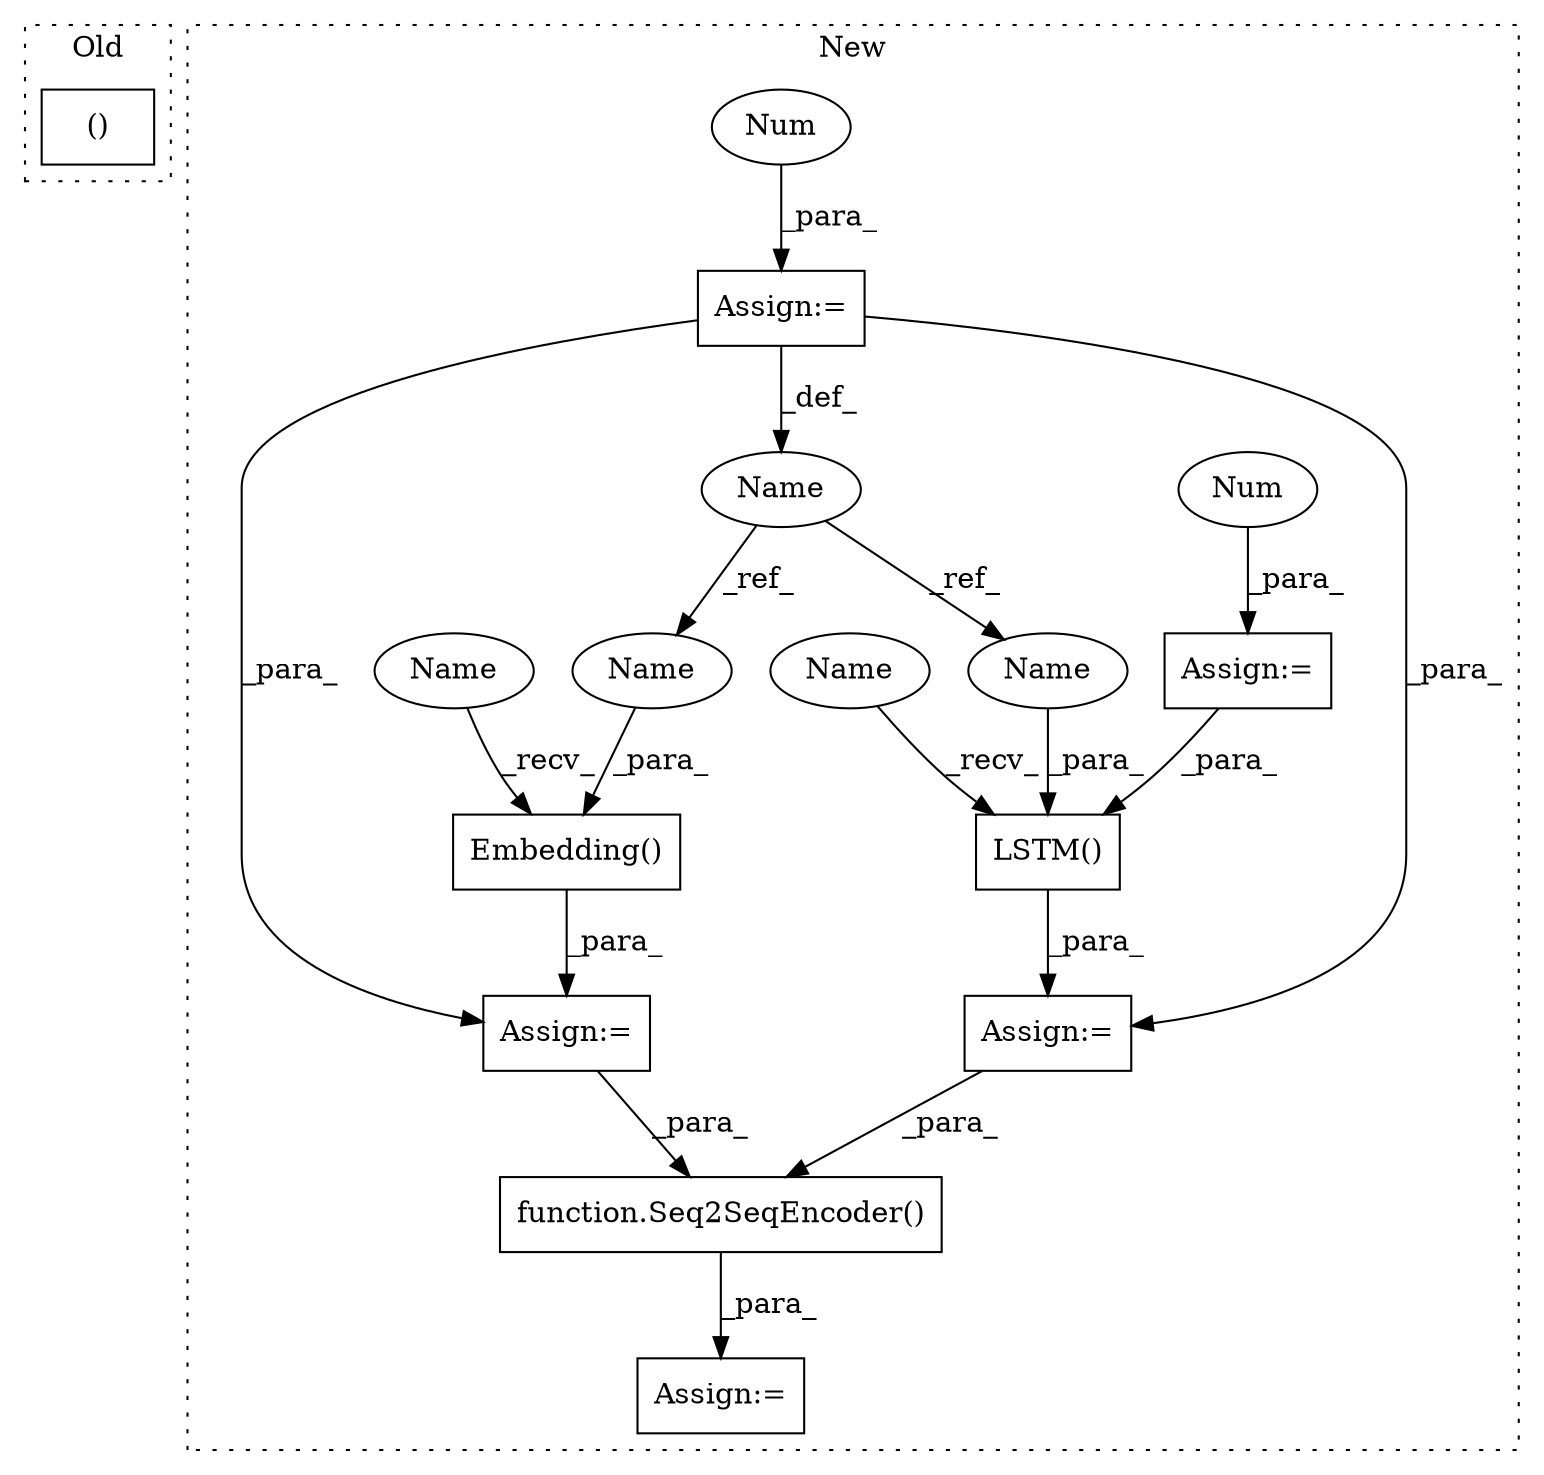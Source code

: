 digraph G {
subgraph cluster0 {
1 [label="()" a="54" s="4636" l="13" shape="box"];
label = "Old";
style="dotted";
}
subgraph cluster1 {
2 [label="LSTM()" a="75" s="5426,5461" l="8,137" shape="box"];
3 [label="Embedding()" a="75" s="5363,5402" l="13,1" shape="box"];
4 [label="Name" a="87" s="5158" l="14" shape="ellipse"];
5 [label="function.Seq2SeqEncoder()" a="75" s="5625,5661" l="15,1" shape="box"];
6 [label="Assign:=" a="68" s="5198" l="3" shape="box"];
7 [label="Num" a="76" s="5201" l="2" shape="ellipse"];
8 [label="Assign:=" a="68" s="5172" l="3" shape="box"];
9 [label="Num" a="76" s="5175" l="2" shape="ellipse"];
10 [label="Assign:=" a="68" s="5423" l="3" shape="box"];
11 [label="Assign:=" a="68" s="5622" l="3" shape="box"];
12 [label="Assign:=" a="68" s="5360" l="3" shape="box"];
13 [label="Name" a="87" s="5426" l="2" shape="ellipse"];
14 [label="Name" a="87" s="5363" l="2" shape="ellipse"];
15 [label="Name" a="87" s="5434" l="14" shape="ellipse"];
16 [label="Name" a="87" s="5388" l="14" shape="ellipse"];
label = "New";
style="dotted";
}
2 -> 10 [label="_para_"];
3 -> 12 [label="_para_"];
4 -> 15 [label="_ref_"];
4 -> 16 [label="_ref_"];
5 -> 11 [label="_para_"];
6 -> 2 [label="_para_"];
7 -> 6 [label="_para_"];
8 -> 10 [label="_para_"];
8 -> 4 [label="_def_"];
8 -> 12 [label="_para_"];
9 -> 8 [label="_para_"];
10 -> 5 [label="_para_"];
12 -> 5 [label="_para_"];
13 -> 2 [label="_recv_"];
14 -> 3 [label="_recv_"];
15 -> 2 [label="_para_"];
16 -> 3 [label="_para_"];
}